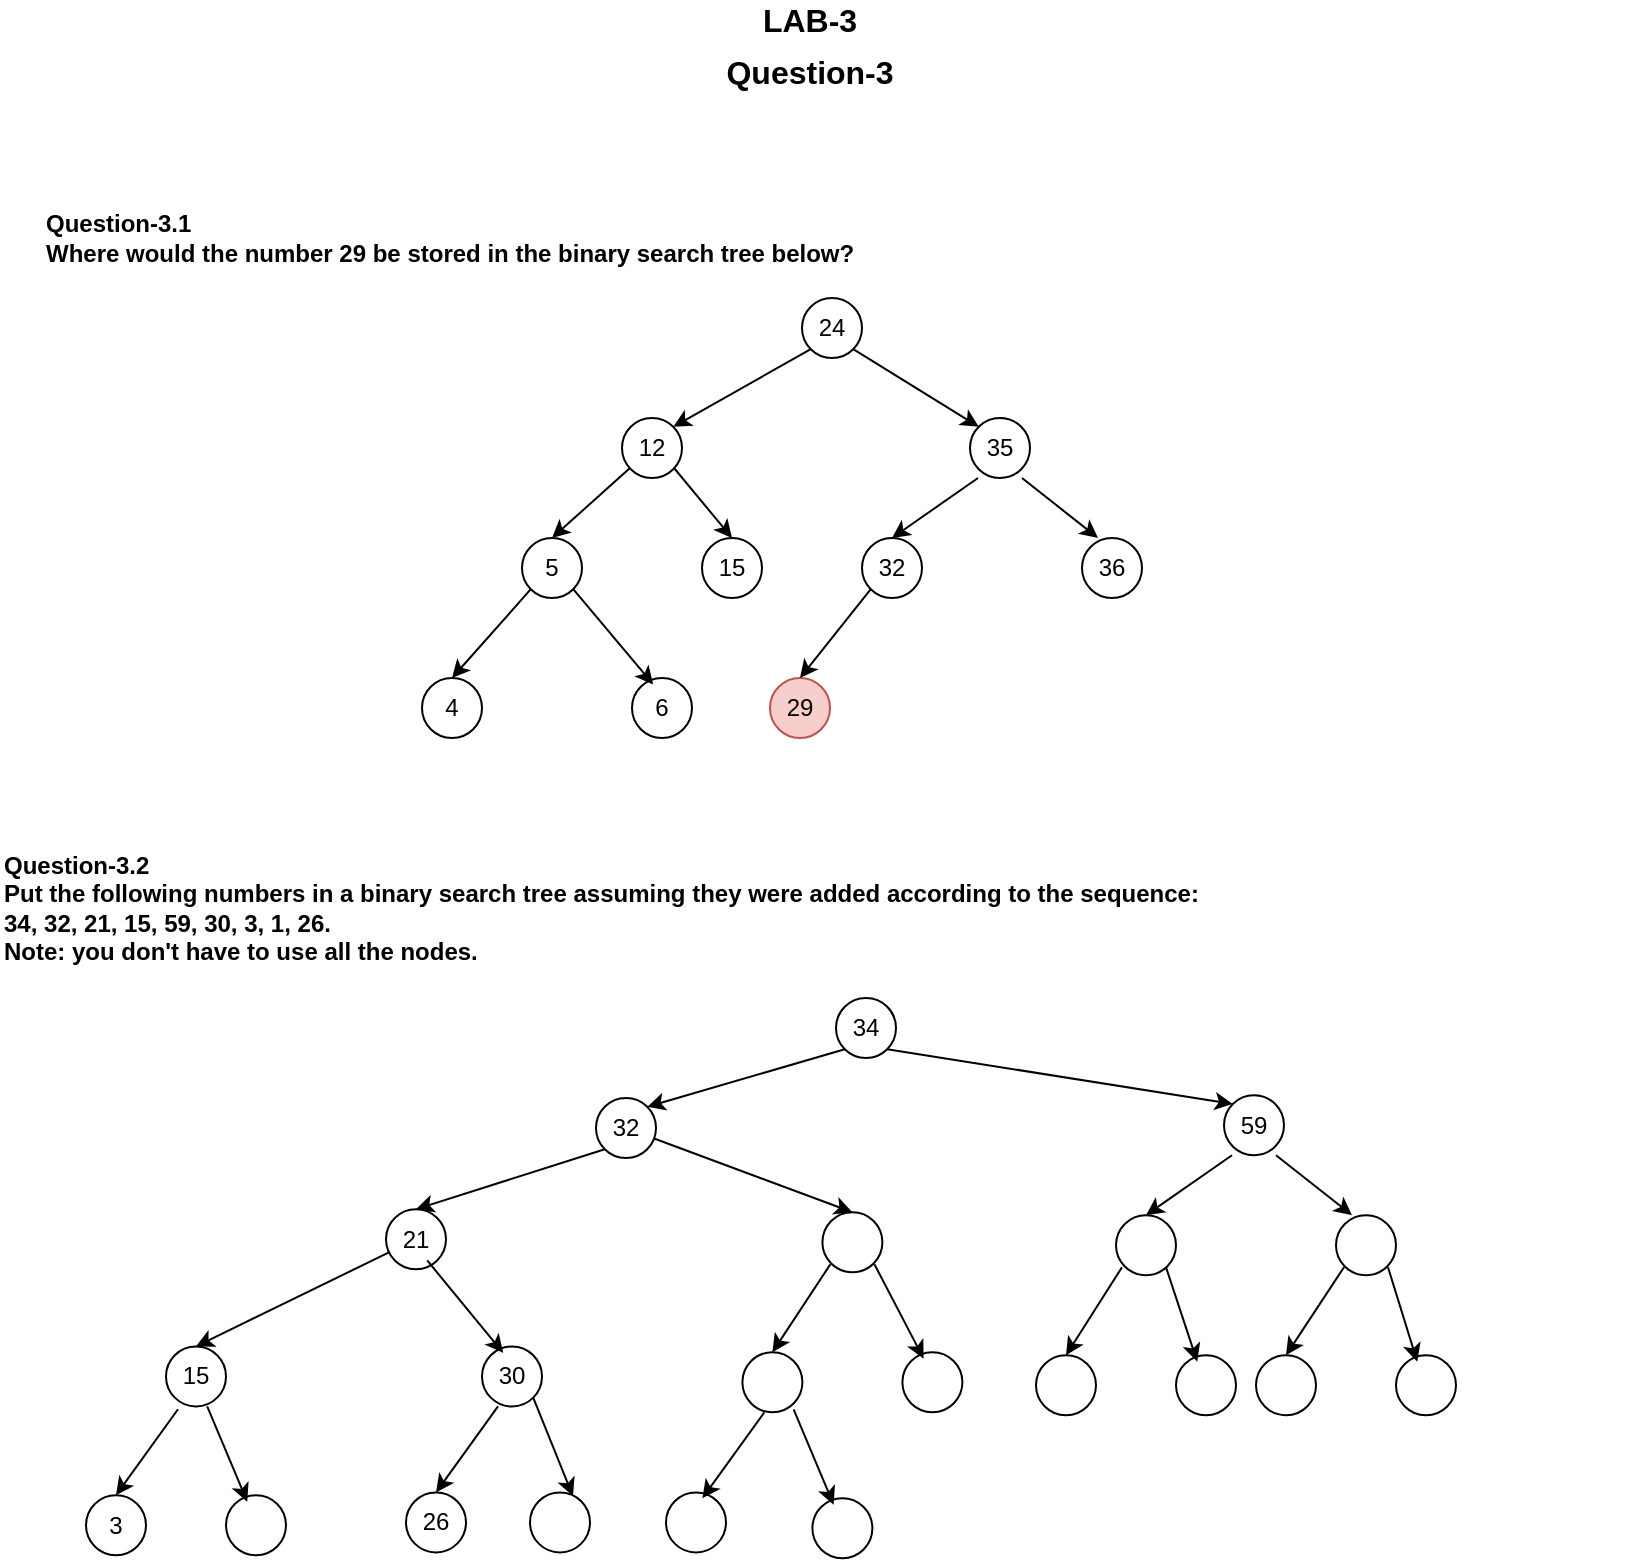 <mxfile version="28.2.5">
  <diagram name="Page-1" id="CtZrxecPgvAGzupa3rpV">
    <mxGraphModel dx="1426" dy="777" grid="1" gridSize="10" guides="1" tooltips="1" connect="1" arrows="1" fold="1" page="1" pageScale="1" pageWidth="850" pageHeight="1100" math="0" shadow="0">
      <root>
        <mxCell id="0" />
        <mxCell id="1" parent="0" />
        <mxCell id="JFBfamYNF0iCNlNNwoPo-1" value="&lt;b&gt;Question-3.1&lt;/b&gt;&lt;div&gt;&lt;b&gt;Where would the number 29 be stored in the binary search tree below?&lt;/b&gt;&lt;/div&gt;" style="text;html=1;align=left;verticalAlign=middle;whiteSpace=wrap;rounded=0;" parent="1" vertex="1">
          <mxGeometry x="41" y="120" width="800" height="40" as="geometry" />
        </mxCell>
        <mxCell id="JFBfamYNF0iCNlNNwoPo-4" value="24" style="ellipse;whiteSpace=wrap;html=1;aspect=fixed;" parent="1" vertex="1">
          <mxGeometry x="421" y="170" width="30" height="30" as="geometry" />
        </mxCell>
        <mxCell id="JFBfamYNF0iCNlNNwoPo-12" value="29" style="ellipse;whiteSpace=wrap;html=1;aspect=fixed;fillColor=#f8cecc;strokeColor=#b85450;" parent="1" vertex="1">
          <mxGeometry x="405" y="360" width="30" height="30" as="geometry" />
        </mxCell>
        <mxCell id="JFBfamYNF0iCNlNNwoPo-13" value="6" style="ellipse;whiteSpace=wrap;html=1;aspect=fixed;" parent="1" vertex="1">
          <mxGeometry x="336" y="360" width="30" height="30" as="geometry" />
        </mxCell>
        <mxCell id="JFBfamYNF0iCNlNNwoPo-14" value="32" style="ellipse;whiteSpace=wrap;html=1;aspect=fixed;" parent="1" vertex="1">
          <mxGeometry x="451" y="290" width="30" height="30" as="geometry" />
        </mxCell>
        <mxCell id="JFBfamYNF0iCNlNNwoPo-15" value="4" style="ellipse;whiteSpace=wrap;html=1;aspect=fixed;" parent="1" vertex="1">
          <mxGeometry x="231" y="360" width="30" height="30" as="geometry" />
        </mxCell>
        <mxCell id="JFBfamYNF0iCNlNNwoPo-17" value="5" style="ellipse;whiteSpace=wrap;html=1;aspect=fixed;" parent="1" vertex="1">
          <mxGeometry x="281" y="290" width="30" height="30" as="geometry" />
        </mxCell>
        <mxCell id="JFBfamYNF0iCNlNNwoPo-18" value="15" style="ellipse;whiteSpace=wrap;html=1;aspect=fixed;" parent="1" vertex="1">
          <mxGeometry x="371" y="290" width="30" height="30" as="geometry" />
        </mxCell>
        <mxCell id="JFBfamYNF0iCNlNNwoPo-19" value="36" style="ellipse;whiteSpace=wrap;html=1;aspect=fixed;" parent="1" vertex="1">
          <mxGeometry x="561" y="290" width="30" height="30" as="geometry" />
        </mxCell>
        <mxCell id="JFBfamYNF0iCNlNNwoPo-20" value="35" style="ellipse;whiteSpace=wrap;html=1;aspect=fixed;" parent="1" vertex="1">
          <mxGeometry x="505" y="230" width="30" height="30" as="geometry" />
        </mxCell>
        <mxCell id="JFBfamYNF0iCNlNNwoPo-21" value="12" style="ellipse;whiteSpace=wrap;html=1;aspect=fixed;" parent="1" vertex="1">
          <mxGeometry x="331" y="230" width="30" height="30" as="geometry" />
        </mxCell>
        <mxCell id="JFBfamYNF0iCNlNNwoPo-22" value="" style="endArrow=classic;html=1;rounded=0;exitX=0;exitY=1;exitDx=0;exitDy=0;entryX=1;entryY=0;entryDx=0;entryDy=0;" parent="1" source="JFBfamYNF0iCNlNNwoPo-4" target="JFBfamYNF0iCNlNNwoPo-21" edge="1">
          <mxGeometry width="50" height="50" relative="1" as="geometry">
            <mxPoint x="401" y="450" as="sourcePoint" />
            <mxPoint x="451" y="400" as="targetPoint" />
          </mxGeometry>
        </mxCell>
        <mxCell id="JFBfamYNF0iCNlNNwoPo-23" value="" style="endArrow=classic;html=1;rounded=0;exitX=1;exitY=1;exitDx=0;exitDy=0;entryX=0;entryY=0;entryDx=0;entryDy=0;" parent="1" source="JFBfamYNF0iCNlNNwoPo-4" target="JFBfamYNF0iCNlNNwoPo-20" edge="1">
          <mxGeometry width="50" height="50" relative="1" as="geometry">
            <mxPoint x="589" y="240" as="sourcePoint" />
            <mxPoint x="551" y="278" as="targetPoint" />
          </mxGeometry>
        </mxCell>
        <mxCell id="JFBfamYNF0iCNlNNwoPo-24" value="" style="endArrow=classic;html=1;rounded=0;exitX=0;exitY=1;exitDx=0;exitDy=0;entryX=0.5;entryY=0;entryDx=0;entryDy=0;" parent="1" target="JFBfamYNF0iCNlNNwoPo-17" edge="1">
          <mxGeometry width="50" height="50" relative="1" as="geometry">
            <mxPoint x="335" y="255" as="sourcePoint" />
            <mxPoint x="297" y="293" as="targetPoint" />
          </mxGeometry>
        </mxCell>
        <mxCell id="JFBfamYNF0iCNlNNwoPo-25" value="" style="endArrow=classic;html=1;rounded=0;exitX=1;exitY=1;exitDx=0;exitDy=0;entryX=0.5;entryY=0;entryDx=0;entryDy=0;" parent="1" target="JFBfamYNF0iCNlNNwoPo-18" edge="1">
          <mxGeometry width="50" height="50" relative="1" as="geometry">
            <mxPoint x="357" y="255" as="sourcePoint" />
            <mxPoint x="395" y="293" as="targetPoint" />
          </mxGeometry>
        </mxCell>
        <mxCell id="JFBfamYNF0iCNlNNwoPo-26" value="" style="endArrow=classic;html=1;rounded=0;exitX=0;exitY=1;exitDx=0;exitDy=0;entryX=0.5;entryY=0;entryDx=0;entryDy=0;" parent="1" target="JFBfamYNF0iCNlNNwoPo-14" edge="1">
          <mxGeometry width="50" height="50" relative="1" as="geometry">
            <mxPoint x="509" y="260" as="sourcePoint" />
            <mxPoint x="471" y="298" as="targetPoint" />
          </mxGeometry>
        </mxCell>
        <mxCell id="JFBfamYNF0iCNlNNwoPo-27" value="" style="endArrow=classic;html=1;rounded=0;exitX=1;exitY=1;exitDx=0;exitDy=0;entryX=0.267;entryY=0;entryDx=0;entryDy=0;entryPerimeter=0;" parent="1" target="JFBfamYNF0iCNlNNwoPo-19" edge="1">
          <mxGeometry width="50" height="50" relative="1" as="geometry">
            <mxPoint x="531" y="260" as="sourcePoint" />
            <mxPoint x="569" y="298" as="targetPoint" />
          </mxGeometry>
        </mxCell>
        <mxCell id="JFBfamYNF0iCNlNNwoPo-28" value="" style="endArrow=classic;html=1;rounded=0;exitX=0;exitY=1;exitDx=0;exitDy=0;entryX=0.5;entryY=0;entryDx=0;entryDy=0;" parent="1" source="JFBfamYNF0iCNlNNwoPo-17" target="JFBfamYNF0iCNlNNwoPo-15" edge="1">
          <mxGeometry width="50" height="50" relative="1" as="geometry">
            <mxPoint x="285" y="320" as="sourcePoint" />
            <mxPoint x="247" y="358" as="targetPoint" />
          </mxGeometry>
        </mxCell>
        <mxCell id="JFBfamYNF0iCNlNNwoPo-29" value="" style="endArrow=classic;html=1;rounded=0;exitX=1;exitY=1;exitDx=0;exitDy=0;entryX=0.354;entryY=0.108;entryDx=0;entryDy=0;entryPerimeter=0;" parent="1" source="JFBfamYNF0iCNlNNwoPo-17" target="JFBfamYNF0iCNlNNwoPo-13" edge="1">
          <mxGeometry width="50" height="50" relative="1" as="geometry">
            <mxPoint x="307" y="320" as="sourcePoint" />
            <mxPoint x="345" y="358" as="targetPoint" />
          </mxGeometry>
        </mxCell>
        <mxCell id="JFBfamYNF0iCNlNNwoPo-30" value="&lt;b&gt;Question-3.2&lt;/b&gt;&lt;div&gt;&lt;b&gt;Put the following numbers in a binary search tree assuming they were added according to the sequence:&lt;/b&gt;&lt;/div&gt;&lt;div&gt;&lt;b&gt;34, 32, 21, 15, 59, 30, 3, 1, 26.&amp;nbsp;&lt;/b&gt;&lt;/div&gt;&lt;div&gt;&lt;b&gt;Note: you don&#39;t have to use all the nodes.&lt;/b&gt;&lt;/div&gt;" style="text;html=1;align=left;verticalAlign=top;whiteSpace=wrap;rounded=0;" parent="1" vertex="1">
          <mxGeometry x="20" y="440" width="800" height="70" as="geometry" />
        </mxCell>
        <mxCell id="JFBfamYNF0iCNlNNwoPo-33" value="34" style="ellipse;whiteSpace=wrap;html=1;aspect=fixed;" parent="1" vertex="1">
          <mxGeometry x="438" y="520" width="30" height="30" as="geometry" />
        </mxCell>
        <mxCell id="JFBfamYNF0iCNlNNwoPo-34" value="30" style="ellipse;whiteSpace=wrap;html=1;aspect=fixed;" parent="1" vertex="1">
          <mxGeometry x="261" y="694.22" width="30" height="30" as="geometry" />
        </mxCell>
        <mxCell id="JFBfamYNF0iCNlNNwoPo-35" value="" style="ellipse;whiteSpace=wrap;html=1;aspect=fixed;" parent="1" vertex="1">
          <mxGeometry x="578" y="628.61" width="30" height="30" as="geometry" />
        </mxCell>
        <mxCell id="JFBfamYNF0iCNlNNwoPo-36" value="15" style="ellipse;whiteSpace=wrap;html=1;aspect=fixed;" parent="1" vertex="1">
          <mxGeometry x="103" y="694.22" width="30" height="30" as="geometry" />
        </mxCell>
        <mxCell id="JFBfamYNF0iCNlNNwoPo-37" value="21" style="ellipse;whiteSpace=wrap;html=1;aspect=fixed;" parent="1" vertex="1">
          <mxGeometry x="213" y="625.61" width="30" height="30" as="geometry" />
        </mxCell>
        <mxCell id="JFBfamYNF0iCNlNNwoPo-38" value="" style="ellipse;whiteSpace=wrap;html=1;aspect=fixed;" parent="1" vertex="1">
          <mxGeometry x="431.2" y="627.11" width="30" height="30" as="geometry" />
        </mxCell>
        <mxCell id="JFBfamYNF0iCNlNNwoPo-39" value="" style="ellipse;whiteSpace=wrap;html=1;aspect=fixed;" parent="1" vertex="1">
          <mxGeometry x="688" y="628.61" width="30" height="30" as="geometry" />
        </mxCell>
        <mxCell id="JFBfamYNF0iCNlNNwoPo-40" value="59" style="ellipse;whiteSpace=wrap;html=1;aspect=fixed;" parent="1" vertex="1">
          <mxGeometry x="632" y="568.61" width="30" height="30" as="geometry" />
        </mxCell>
        <mxCell id="JFBfamYNF0iCNlNNwoPo-41" value="32" style="ellipse;whiteSpace=wrap;html=1;aspect=fixed;" parent="1" vertex="1">
          <mxGeometry x="318" y="570" width="30" height="30" as="geometry" />
        </mxCell>
        <mxCell id="JFBfamYNF0iCNlNNwoPo-42" value="" style="endArrow=classic;html=1;rounded=0;exitX=0;exitY=1;exitDx=0;exitDy=0;entryX=1;entryY=0;entryDx=0;entryDy=0;" parent="1" source="JFBfamYNF0iCNlNNwoPo-33" target="JFBfamYNF0iCNlNNwoPo-41" edge="1">
          <mxGeometry width="50" height="50" relative="1" as="geometry">
            <mxPoint x="418" y="800" as="sourcePoint" />
            <mxPoint x="468" y="750" as="targetPoint" />
          </mxGeometry>
        </mxCell>
        <mxCell id="JFBfamYNF0iCNlNNwoPo-43" value="" style="endArrow=classic;html=1;rounded=0;exitX=1;exitY=1;exitDx=0;exitDy=0;entryX=0;entryY=0;entryDx=0;entryDy=0;" parent="1" source="JFBfamYNF0iCNlNNwoPo-33" target="JFBfamYNF0iCNlNNwoPo-40" edge="1">
          <mxGeometry width="50" height="50" relative="1" as="geometry">
            <mxPoint x="606" y="590" as="sourcePoint" />
            <mxPoint x="568" y="628" as="targetPoint" />
          </mxGeometry>
        </mxCell>
        <mxCell id="JFBfamYNF0iCNlNNwoPo-44" value="" style="endArrow=classic;html=1;rounded=0;exitX=0;exitY=1;exitDx=0;exitDy=0;entryX=0.5;entryY=0;entryDx=0;entryDy=0;" parent="1" source="JFBfamYNF0iCNlNNwoPo-41" target="JFBfamYNF0iCNlNNwoPo-37" edge="1">
          <mxGeometry width="50" height="50" relative="1" as="geometry">
            <mxPoint x="352" y="605" as="sourcePoint" />
            <mxPoint x="314" y="643" as="targetPoint" />
          </mxGeometry>
        </mxCell>
        <mxCell id="JFBfamYNF0iCNlNNwoPo-45" value="" style="endArrow=classic;html=1;rounded=0;entryX=0.5;entryY=0;entryDx=0;entryDy=0;" parent="1" source="JFBfamYNF0iCNlNNwoPo-41" target="JFBfamYNF0iCNlNNwoPo-38" edge="1">
          <mxGeometry width="50" height="50" relative="1" as="geometry">
            <mxPoint x="374" y="605" as="sourcePoint" />
            <mxPoint x="412" y="643" as="targetPoint" />
          </mxGeometry>
        </mxCell>
        <mxCell id="JFBfamYNF0iCNlNNwoPo-46" value="" style="endArrow=classic;html=1;rounded=0;exitX=0;exitY=1;exitDx=0;exitDy=0;entryX=0.5;entryY=0;entryDx=0;entryDy=0;" parent="1" target="JFBfamYNF0iCNlNNwoPo-35" edge="1">
          <mxGeometry width="50" height="50" relative="1" as="geometry">
            <mxPoint x="636" y="598.61" as="sourcePoint" />
            <mxPoint x="598" y="636.61" as="targetPoint" />
          </mxGeometry>
        </mxCell>
        <mxCell id="JFBfamYNF0iCNlNNwoPo-47" value="" style="endArrow=classic;html=1;rounded=0;exitX=1;exitY=1;exitDx=0;exitDy=0;entryX=0.267;entryY=0;entryDx=0;entryDy=0;entryPerimeter=0;" parent="1" target="JFBfamYNF0iCNlNNwoPo-39" edge="1">
          <mxGeometry width="50" height="50" relative="1" as="geometry">
            <mxPoint x="658" y="598.61" as="sourcePoint" />
            <mxPoint x="696" y="636.61" as="targetPoint" />
          </mxGeometry>
        </mxCell>
        <mxCell id="JFBfamYNF0iCNlNNwoPo-48" value="" style="endArrow=classic;html=1;rounded=0;entryX=0.5;entryY=0;entryDx=0;entryDy=0;" parent="1" source="JFBfamYNF0iCNlNNwoPo-37" target="JFBfamYNF0iCNlNNwoPo-36" edge="1">
          <mxGeometry width="50" height="50" relative="1" as="geometry">
            <mxPoint x="212.393" y="651.217" as="sourcePoint" />
            <mxPoint x="174" y="693.61" as="targetPoint" />
          </mxGeometry>
        </mxCell>
        <mxCell id="JFBfamYNF0iCNlNNwoPo-49" value="" style="endArrow=classic;html=1;rounded=0;exitX=1;exitY=1;exitDx=0;exitDy=0;entryX=0.354;entryY=0.108;entryDx=0;entryDy=0;entryPerimeter=0;" parent="1" target="JFBfamYNF0iCNlNNwoPo-34" edge="1">
          <mxGeometry width="50" height="50" relative="1" as="geometry">
            <mxPoint x="233.607" y="651.217" as="sourcePoint" />
            <mxPoint x="272" y="693.61" as="targetPoint" />
          </mxGeometry>
        </mxCell>
        <mxCell id="JFBfamYNF0iCNlNNwoPo-55" value="" style="ellipse;whiteSpace=wrap;html=1;aspect=fixed;" parent="1" vertex="1">
          <mxGeometry x="471.2" y="697.11" width="30" height="30" as="geometry" />
        </mxCell>
        <mxCell id="JFBfamYNF0iCNlNNwoPo-56" value="" style="ellipse;whiteSpace=wrap;html=1;aspect=fixed;" parent="1" vertex="1">
          <mxGeometry x="391.2" y="697.11" width="30" height="30" as="geometry" />
        </mxCell>
        <mxCell id="JFBfamYNF0iCNlNNwoPo-57" value="" style="endArrow=classic;html=1;rounded=0;exitX=0;exitY=1;exitDx=0;exitDy=0;entryX=0.5;entryY=0;entryDx=0;entryDy=0;" parent="1" target="JFBfamYNF0iCNlNNwoPo-56" edge="1">
          <mxGeometry width="50" height="50" relative="1" as="geometry">
            <mxPoint x="435.2" y="653.11" as="sourcePoint" />
            <mxPoint x="397.2" y="695.11" as="targetPoint" />
          </mxGeometry>
        </mxCell>
        <mxCell id="JFBfamYNF0iCNlNNwoPo-58" value="" style="endArrow=classic;html=1;rounded=0;exitX=1;exitY=1;exitDx=0;exitDy=0;entryX=0.354;entryY=0.108;entryDx=0;entryDy=0;entryPerimeter=0;" parent="1" target="JFBfamYNF0iCNlNNwoPo-55" edge="1">
          <mxGeometry width="50" height="50" relative="1" as="geometry">
            <mxPoint x="457.2" y="653.11" as="sourcePoint" />
            <mxPoint x="495.2" y="695.11" as="targetPoint" />
          </mxGeometry>
        </mxCell>
        <mxCell id="JFBfamYNF0iCNlNNwoPo-59" value="" style="ellipse;whiteSpace=wrap;html=1;aspect=fixed;" parent="1" vertex="1">
          <mxGeometry x="608" y="698.61" width="30" height="30" as="geometry" />
        </mxCell>
        <mxCell id="JFBfamYNF0iCNlNNwoPo-60" value="" style="ellipse;whiteSpace=wrap;html=1;aspect=fixed;" parent="1" vertex="1">
          <mxGeometry x="538" y="698.61" width="30" height="30" as="geometry" />
        </mxCell>
        <mxCell id="JFBfamYNF0iCNlNNwoPo-61" value="" style="endArrow=classic;html=1;rounded=0;exitX=0;exitY=1;exitDx=0;exitDy=0;entryX=0.5;entryY=0;entryDx=0;entryDy=0;" parent="1" target="JFBfamYNF0iCNlNNwoPo-60" edge="1">
          <mxGeometry width="50" height="50" relative="1" as="geometry">
            <mxPoint x="581" y="654.61" as="sourcePoint" />
            <mxPoint x="543" y="696.61" as="targetPoint" />
          </mxGeometry>
        </mxCell>
        <mxCell id="JFBfamYNF0iCNlNNwoPo-62" value="" style="endArrow=classic;html=1;rounded=0;exitX=1;exitY=1;exitDx=0;exitDy=0;entryX=0.354;entryY=0.108;entryDx=0;entryDy=0;entryPerimeter=0;" parent="1" target="JFBfamYNF0iCNlNNwoPo-59" edge="1">
          <mxGeometry width="50" height="50" relative="1" as="geometry">
            <mxPoint x="603" y="654.61" as="sourcePoint" />
            <mxPoint x="641" y="696.61" as="targetPoint" />
          </mxGeometry>
        </mxCell>
        <mxCell id="JFBfamYNF0iCNlNNwoPo-63" value="" style="ellipse;whiteSpace=wrap;html=1;aspect=fixed;" parent="1" vertex="1">
          <mxGeometry x="718" y="698.61" width="30" height="30" as="geometry" />
        </mxCell>
        <mxCell id="JFBfamYNF0iCNlNNwoPo-64" value="" style="ellipse;whiteSpace=wrap;html=1;aspect=fixed;" parent="1" vertex="1">
          <mxGeometry x="648" y="698.61" width="30" height="30" as="geometry" />
        </mxCell>
        <mxCell id="JFBfamYNF0iCNlNNwoPo-65" value="" style="endArrow=classic;html=1;rounded=0;exitX=0;exitY=1;exitDx=0;exitDy=0;entryX=0.5;entryY=0;entryDx=0;entryDy=0;" parent="1" target="JFBfamYNF0iCNlNNwoPo-64" edge="1">
          <mxGeometry width="50" height="50" relative="1" as="geometry">
            <mxPoint x="692" y="654.61" as="sourcePoint" />
            <mxPoint x="654" y="696.61" as="targetPoint" />
          </mxGeometry>
        </mxCell>
        <mxCell id="JFBfamYNF0iCNlNNwoPo-66" value="" style="endArrow=classic;html=1;rounded=0;exitX=1;exitY=1;exitDx=0;exitDy=0;entryX=0.354;entryY=0.108;entryDx=0;entryDy=0;entryPerimeter=0;" parent="1" target="JFBfamYNF0iCNlNNwoPo-63" edge="1">
          <mxGeometry width="50" height="50" relative="1" as="geometry">
            <mxPoint x="714" y="654.61" as="sourcePoint" />
            <mxPoint x="752" y="696.61" as="targetPoint" />
          </mxGeometry>
        </mxCell>
        <mxCell id="JFBfamYNF0iCNlNNwoPo-67" value="" style="ellipse;whiteSpace=wrap;html=1;aspect=fixed;" parent="1" vertex="1">
          <mxGeometry x="133" y="768.613" width="30" height="30" as="geometry" />
        </mxCell>
        <mxCell id="JFBfamYNF0iCNlNNwoPo-68" value="3" style="ellipse;whiteSpace=wrap;html=1;aspect=fixed;" parent="1" vertex="1">
          <mxGeometry x="63" y="768.613" width="30" height="30" as="geometry" />
        </mxCell>
        <mxCell id="JFBfamYNF0iCNlNNwoPo-69" value="" style="endArrow=classic;html=1;rounded=0;entryX=0.5;entryY=0;entryDx=0;entryDy=0;" parent="1" target="JFBfamYNF0iCNlNNwoPo-68" edge="1">
          <mxGeometry width="50" height="50" relative="1" as="geometry">
            <mxPoint x="109" y="725.613" as="sourcePoint" />
            <mxPoint x="64" y="766.613" as="targetPoint" />
          </mxGeometry>
        </mxCell>
        <mxCell id="JFBfamYNF0iCNlNNwoPo-70" value="" style="endArrow=classic;html=1;rounded=0;exitX=1;exitY=1;exitDx=0;exitDy=0;entryX=0.354;entryY=0.108;entryDx=0;entryDy=0;entryPerimeter=0;" parent="1" target="JFBfamYNF0iCNlNNwoPo-67" edge="1">
          <mxGeometry width="50" height="50" relative="1" as="geometry">
            <mxPoint x="123.607" y="724.22" as="sourcePoint" />
            <mxPoint x="162" y="766.613" as="targetPoint" />
          </mxGeometry>
        </mxCell>
        <mxCell id="JFBfamYNF0iCNlNNwoPo-71" value="" style="ellipse;whiteSpace=wrap;html=1;aspect=fixed;" parent="1" vertex="1">
          <mxGeometry x="353" y="767.223" width="30" height="30" as="geometry" />
        </mxCell>
        <mxCell id="JFBfamYNF0iCNlNNwoPo-72" value="26" style="ellipse;whiteSpace=wrap;html=1;aspect=fixed;" parent="1" vertex="1">
          <mxGeometry x="223" y="767.223" width="30" height="30" as="geometry" />
        </mxCell>
        <mxCell id="JFBfamYNF0iCNlNNwoPo-73" value="" style="endArrow=classic;html=1;rounded=0;entryX=0.5;entryY=0;entryDx=0;entryDy=0;" parent="1" target="JFBfamYNF0iCNlNNwoPo-72" edge="1">
          <mxGeometry width="50" height="50" relative="1" as="geometry">
            <mxPoint x="269" y="724.223" as="sourcePoint" />
            <mxPoint x="224" y="765.223" as="targetPoint" />
          </mxGeometry>
        </mxCell>
        <mxCell id="JFBfamYNF0iCNlNNwoPo-74" value="" style="endArrow=classic;html=1;rounded=0;exitX=1;exitY=1;exitDx=0;exitDy=0;entryX=0.716;entryY=0.062;entryDx=0;entryDy=0;entryPerimeter=0;" parent="1" source="JFBfamYNF0iCNlNNwoPo-34" target="JFBfamYNF0iCNlNNwoPo-76" edge="1">
          <mxGeometry width="50" height="50" relative="1" as="geometry">
            <mxPoint x="364.807" y="725.72" as="sourcePoint" />
            <mxPoint x="403.2" y="768.113" as="targetPoint" />
          </mxGeometry>
        </mxCell>
        <mxCell id="JFBfamYNF0iCNlNNwoPo-75" value="" style="ellipse;whiteSpace=wrap;html=1;aspect=fixed;" parent="1" vertex="1">
          <mxGeometry x="426.2" y="770.113" width="30" height="30" as="geometry" />
        </mxCell>
        <mxCell id="JFBfamYNF0iCNlNNwoPo-76" value="" style="ellipse;whiteSpace=wrap;html=1;aspect=fixed;" parent="1" vertex="1">
          <mxGeometry x="285" y="767.223" width="30" height="30" as="geometry" />
        </mxCell>
        <mxCell id="JFBfamYNF0iCNlNNwoPo-77" value="" style="endArrow=classic;html=1;rounded=0;entryX=0.5;entryY=0;entryDx=0;entryDy=0;" parent="1" edge="1">
          <mxGeometry width="50" height="50" relative="1" as="geometry">
            <mxPoint x="402.2" y="727.113" as="sourcePoint" />
            <mxPoint x="371.2" y="770.113" as="targetPoint" />
          </mxGeometry>
        </mxCell>
        <mxCell id="JFBfamYNF0iCNlNNwoPo-78" value="" style="endArrow=classic;html=1;rounded=0;exitX=1;exitY=1;exitDx=0;exitDy=0;entryX=0.354;entryY=0.108;entryDx=0;entryDy=0;entryPerimeter=0;" parent="1" target="JFBfamYNF0iCNlNNwoPo-75" edge="1">
          <mxGeometry width="50" height="50" relative="1" as="geometry">
            <mxPoint x="416.807" y="725.72" as="sourcePoint" />
            <mxPoint x="455.2" y="768.113" as="targetPoint" />
          </mxGeometry>
        </mxCell>
        <mxCell id="JFBfamYNF0iCNlNNwoPo-79" value="" style="endArrow=classic;html=1;rounded=0;entryX=0.5;entryY=0;entryDx=0;entryDy=0;exitX=0;exitY=1;exitDx=0;exitDy=0;" parent="1" source="JFBfamYNF0iCNlNNwoPo-14" target="JFBfamYNF0iCNlNNwoPo-12" edge="1">
          <mxGeometry width="50" height="50" relative="1" as="geometry">
            <mxPoint x="456.203" y="299.997" as="sourcePoint" />
            <mxPoint x="414.81" y="342.78" as="targetPoint" />
          </mxGeometry>
        </mxCell>
        <mxCell id="rihcxN5UTjiLVQ_BDiFT-3" value="&lt;span style=&quot;font-weight: 700; text-align: left; font-size: 16px;&quot;&gt;LAB-3&lt;/span&gt;&lt;div style=&quot;font-size: 24px; font-weight: 700; text-align: left; text-wrap-mode: nowrap;&quot;&gt;&lt;span style=&quot;font-size: 16px; text-wrap-mode: wrap;&quot;&gt;Question-3&lt;/span&gt;&lt;/div&gt;" style="text;html=1;align=center;verticalAlign=middle;whiteSpace=wrap;rounded=0;" parent="1" vertex="1">
          <mxGeometry x="345" y="30" width="160" height="30" as="geometry" />
        </mxCell>
      </root>
    </mxGraphModel>
  </diagram>
</mxfile>
